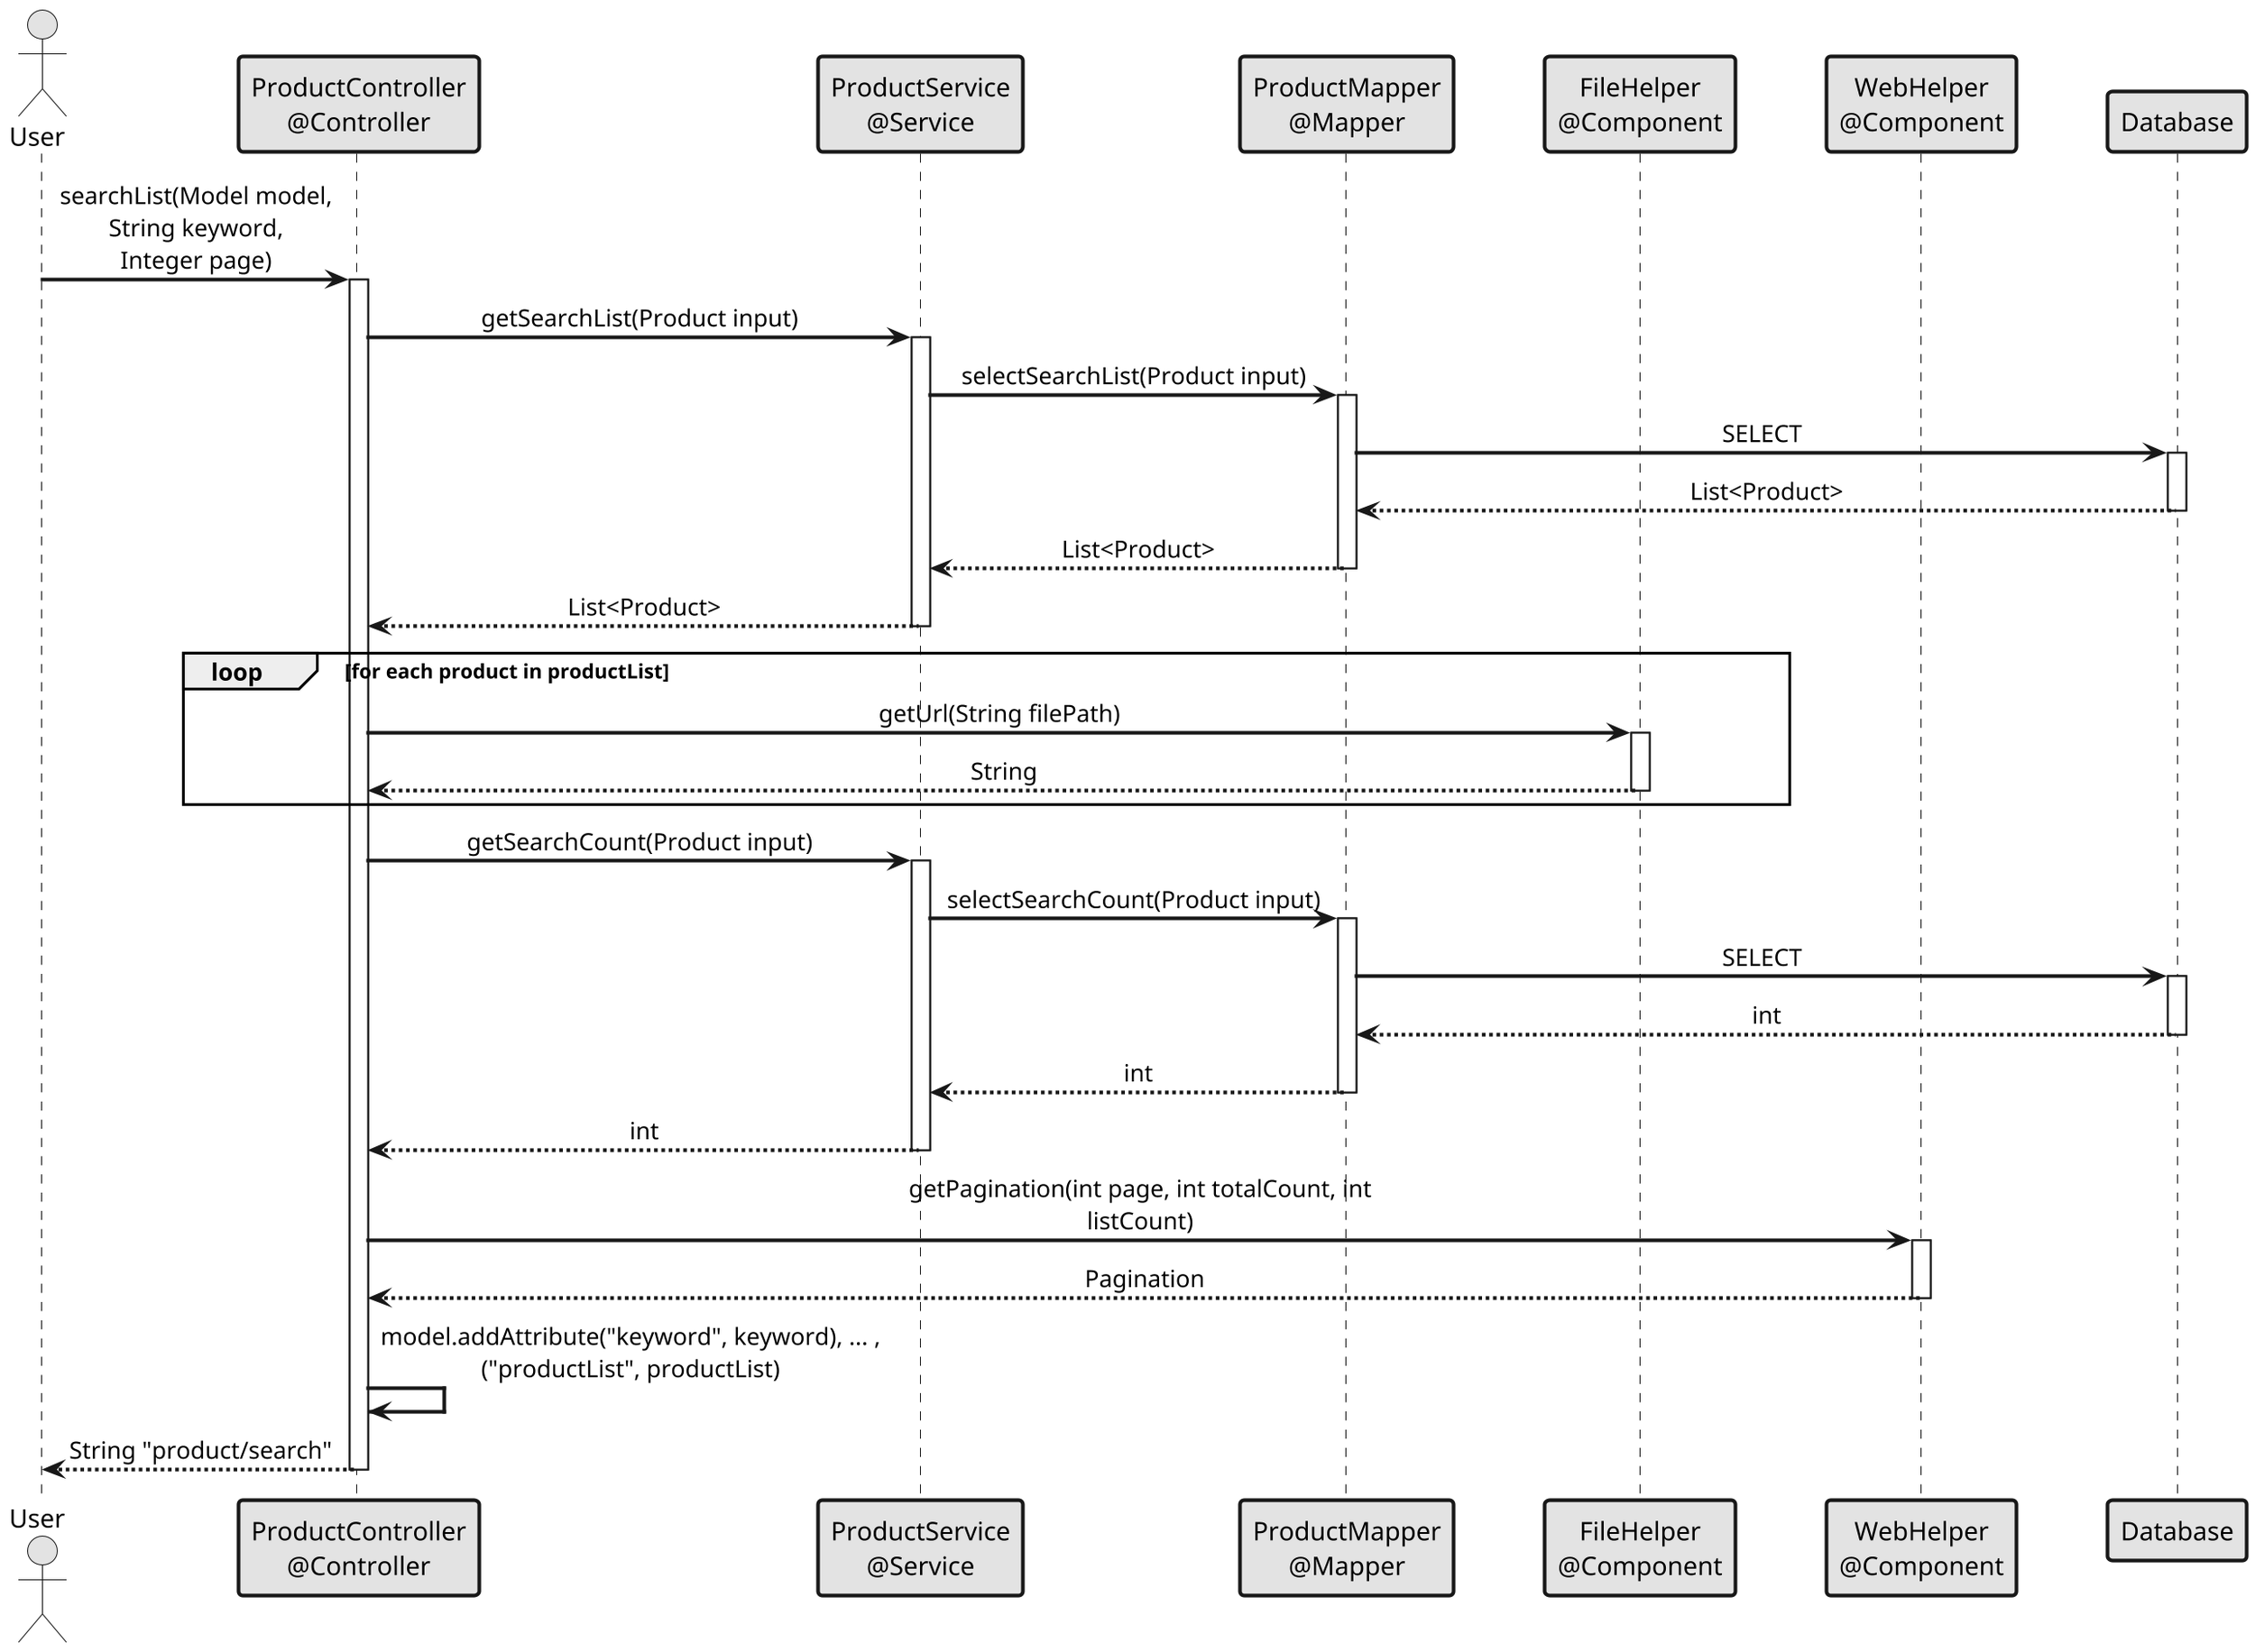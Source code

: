 @startuml
skinparam dpi 200
skinparam sequenceMessageAlign center
skinparam monochrome true
skinparam sequenceParticipantBorderThickness 2
skinparam sequenceArrowThickness 2
skinparam maxMessageSize 300
skinparam participantPadding 20
skinparam boxPadding 10

actor User
participant "ProductController\n@Controller" as Controller
participant "ProductService\n@Service" as Service
participant "ProductMapper\n@Mapper" as Mapper
participant "FileHelper\n@Component" as FileHelper
participant "WebHelper\n@Component" as WebHelper
participant "Database" as DB

User -> Controller : searchList(Model model,\nString keyword,\nInteger page)
activate Controller

Controller -> Service : getSearchList(Product input)
activate Service

Service -> Mapper : selectSearchList(Product input)
activate Mapper

Mapper -> DB : SELECT
activate DB
DB --> Mapper : List<Product>
deactivate DB

Mapper --> Service : List<Product>
deactivate Mapper

Service --> Controller : List<Product>
deactivate Service

loop for each product in productList
    Controller -> FileHelper : getUrl(String filePath)
    activate FileHelper
    FileHelper --> Controller : String
    deactivate FileHelper
end

Controller -> Service : getSearchCount(Product input)
activate Service

Service -> Mapper : selectSearchCount(Product input)
activate Mapper

Mapper -> DB : SELECT
activate DB
DB --> Mapper : int
deactivate DB

Mapper --> Service : int
deactivate Mapper

Service --> Controller : int
deactivate Service

Controller -> WebHelper : getPagination(int page, int totalCount, int listCount)
activate WebHelper
WebHelper --> Controller : Pagination
deactivate WebHelper

Controller -> Controller : model.addAttribute("keyword", keyword), ... , ("productList", productList)

Controller --> User : String "product/search"
deactivate Controller

@enduml